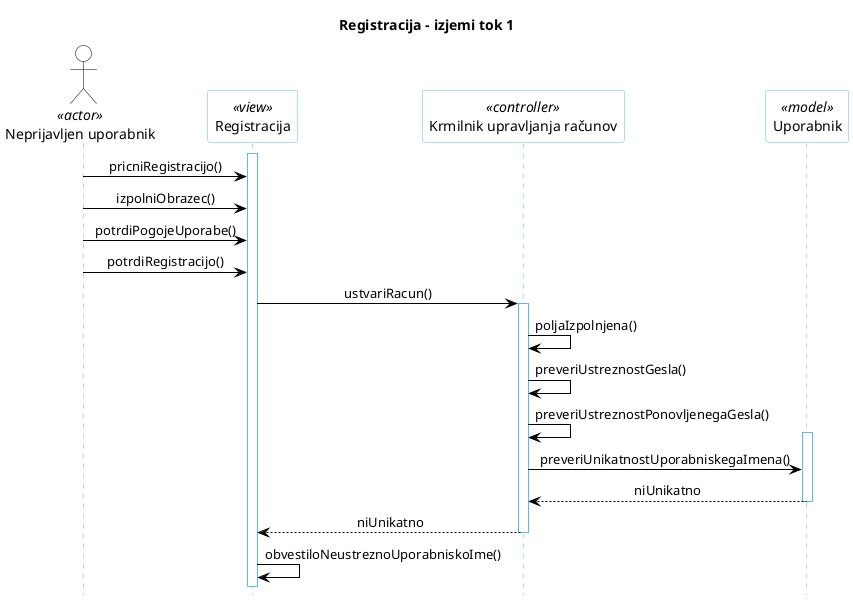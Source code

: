 @startuml RegIzjemni1

hide footbox

skinparam backgroundcolor white
skinparam defaultTextAlignment center
skinparam actorBorderColor black
skinparam actorBackgroundColor white
skinparam arrowColor black  
skinparam sequenceLifeLineBorderColor #5FB8EC
skinparam sequenceParticipantBorderColor #5FB8EC
skinparam sequenceParticipantBackgroundColor white

title "Registracija - izjemi tok 1"

actor "Neprijavljen uporabnik" AS U1 <<actor>>

participant "Registracija" as R5 <<view>>
participant "Krmilnik upravljanja računov" as R2 <<controller>>
participant "Uporabnik" as R4 <<model>>

'activate U1
activate R5

U1 -> R5: pricniRegistracijo()
U1 -> R5: izpolniObrazec()
U1 -> R5: potrdiPogojeUporabe()
U1 -> R5: potrdiRegistracijo()


'R5 -> R5: prikaziObrazecRegistracija()
R5 -> R2: ustvariRacun()

activate R2

R2 -> R2: poljaIzpolnjena()
R2 -> R2: preveriUstreznostGesla()
R2 -> R2: preveriUstreznostPonovljenegaGesla()
activate R4
R2 -> R4: preveriUnikatnostUporabniskegaImena()
R4 -[dotted]> R2: niUnikatno
deactivate R4
R2 -[dotted]> R5: niUnikatno

deactivate R2

R5 -> R5: obvestiloNeustreznoUporabniskoIme()

@enduml
